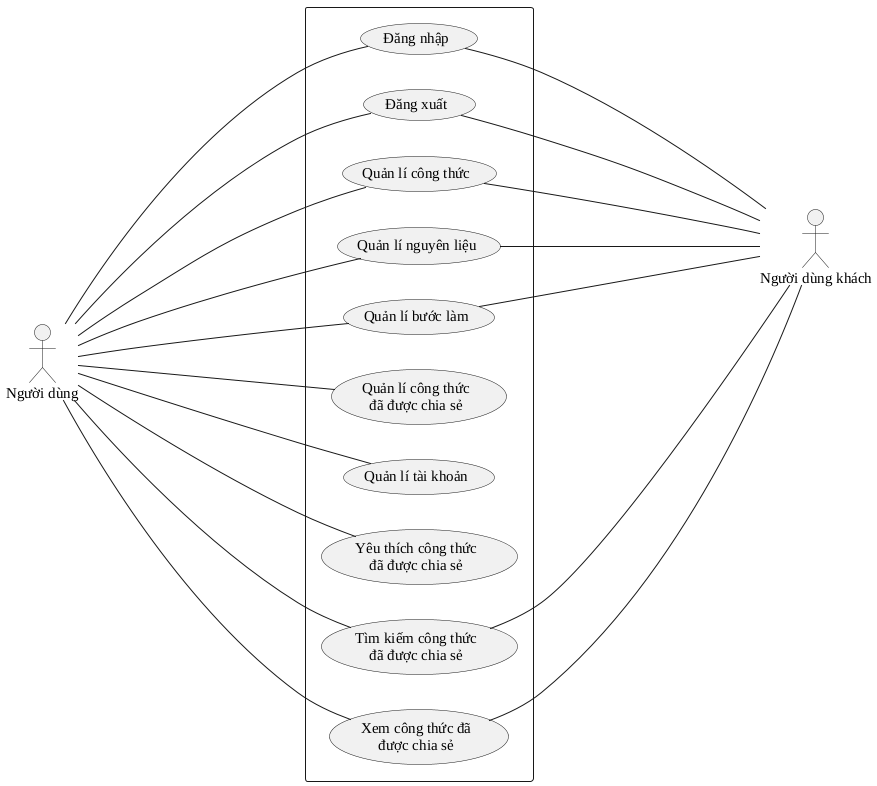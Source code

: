@startuml
skinparam DefaultFontName "Liberation Serif"
skinparam DefaultFontSize 15
left to right direction
:Người dùng: as user
:Người dùng khách: as anonymous

rectangle {
usecase signIn as "Đăng nhập"
usecase signOut as "Đăng xuất"
usecase manage_recipe as "Quản lí công thức"
usecase manage_ingredient as "Quản lí nguyên liệu"
usecase manage_instruction as "Quản lí bước làm"
usecase manageShareRecipe as "Quản lí công thức\nđã được chia sẻ"
usecase manageAccount as "Quản lí tài khoản"
usecase likeShareRecipe as "Yêu thích công thức\nđã được chia sẻ"
usecase searchShareRecipe as "Tìm kiếm công thức\nđã được chia sẻ"
usecase viewShareRecipe as "Xem công thức đã\nđược chia sẻ"
}
user ----- signIn
signIn ----- anonymous

user -- manage_recipe
manage_recipe -- anonymous

user --manage_ingredient
manage_ingredient -- anonymous

user --manage_instruction
manage_instruction -- anonymous

user --signOut
signOut -- anonymous

user --manageShareRecipe
user --likeShareRecipe

user --viewShareRecipe
viewShareRecipe -- anonymous

user --searchShareRecipe
searchShareRecipe -- anonymous

user -- manageAccount

newpage
skinparam DefaultFontName "Liberation Serif"
skinparam DefaultFontSize 15
left to right direction
:Người dùng khách: as anonymous

rectangle {
usecase signIn as "Đăng nhập"
usecase signOut as "Đăng xuất"
usecase manage_recipe as "Quản lí công thức"
usecase manage_ingredient as "Quản lí nguyên liệu"
usecase manage_instruction as "Quản lí bước làm"
usecase searchShareRecipe as "Tìm kiếm công thức\nđã được chia sẻ"
usecase viewShareRecipe as "Xem công thức đã\nđược chia sẻ"
}

note right of (manage_ingredient)
	Thêm/Xem
	/Sửa/Xoá
end note

note right of (manage_recipe)
	Thêm/Xem
	/Sửa/Xoá
end note

note right of (manage_instruction)
	Thêm/Xem
	/Sửa/Xoá
end note

anonymous -----signIn
anonymous --signOut
anonymous --manage_instruction
anonymous --manage_recipe
anonymous --manage_ingredient
anonymous --searchShareRecipe
anonymous --viewShareRecipe

newpage
skinparam DefaultFontName "Liberation Serif"
skinparam DefaultFontSize 15
left to right direction
:Người dùng: as user

rectangle {
usecase signIn as "Đăng nhập"
usecase signOut as "Đăng xuất"
usecase manage_recipe as "Quản lí công thức"
usecase manage_ingredient as "Quản lí nguyên liệu"
usecase manage_instruction as "Quản lí bước làm"
usecase searchShareRecipe as "Tìm kiếm công thức\nđã được chia sẻ"
usecase viewShareRecipe as "Xem công thức đã\nđược chia sẻ"
usecase manageShareRecipe as "Quản lí công thức\nđã được chia sẻ"
usecase manageAccount as "Quản lí tài khoản"
usecase likeShareRecipe as "Yêu thích công thức\nđã được chia sẻ"
usecase deleteShareRecipe as "Gỡ bỏ công\nthức đã chia sẻ"
usecase updateShareRecipe as "Cập nhật công thức\nđã được chia sẻ"
usecase shareRecipe as "Chia sẻ công thức"

manageShareRecipe .>deleteShareRecipe:<<include>>
manageShareRecipe .>updateShareRecipe:<<include>>
manageShareRecipe -l.>shareRecipe:<<include>>
}

note right of (manage_ingredient)
	Thêm/Xem
	/Sửa/Xoá
end note

note right of (manage_recipe)
	Thêm/Xem
	/Sửa/Xoá
end note

note right of (manage_instruction)
	Thêm/Xem
	/Sửa/Xoá
end note

user -----signIn
user --signOut
user --manage_instruction
user --manage_recipe
user --manage_ingredient
user --searchShareRecipe
user --viewShareRecipe
user -d--manageShareRecipe
user --manageAccount
user --likeShareRecipe



@enduml